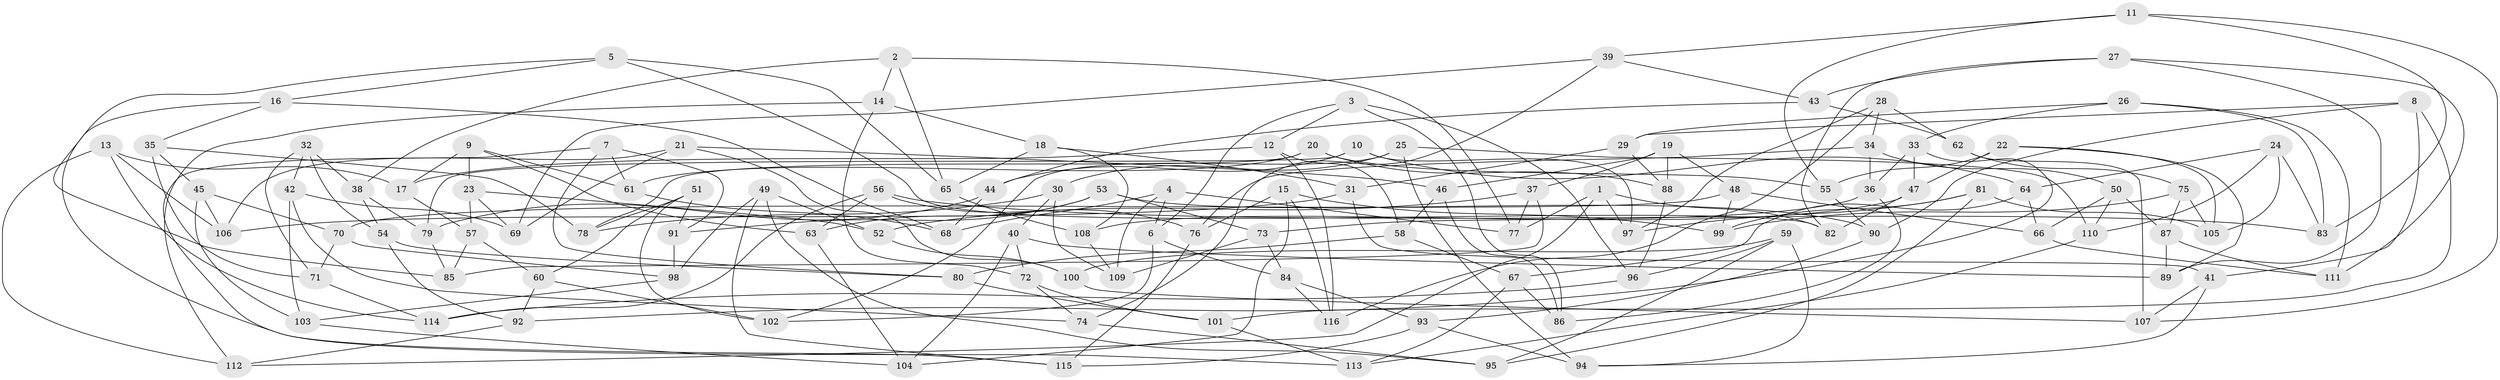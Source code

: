 // coarse degree distribution, {6: 0.5217391304347826, 4: 0.30434782608695654, 5: 0.15942028985507245, 3: 0.014492753623188406}
// Generated by graph-tools (version 1.1) at 2025/24/03/03/25 07:24:26]
// undirected, 116 vertices, 232 edges
graph export_dot {
graph [start="1"]
  node [color=gray90,style=filled];
  1;
  2;
  3;
  4;
  5;
  6;
  7;
  8;
  9;
  10;
  11;
  12;
  13;
  14;
  15;
  16;
  17;
  18;
  19;
  20;
  21;
  22;
  23;
  24;
  25;
  26;
  27;
  28;
  29;
  30;
  31;
  32;
  33;
  34;
  35;
  36;
  37;
  38;
  39;
  40;
  41;
  42;
  43;
  44;
  45;
  46;
  47;
  48;
  49;
  50;
  51;
  52;
  53;
  54;
  55;
  56;
  57;
  58;
  59;
  60;
  61;
  62;
  63;
  64;
  65;
  66;
  67;
  68;
  69;
  70;
  71;
  72;
  73;
  74;
  75;
  76;
  77;
  78;
  79;
  80;
  81;
  82;
  83;
  84;
  85;
  86;
  87;
  88;
  89;
  90;
  91;
  92;
  93;
  94;
  95;
  96;
  97;
  98;
  99;
  100;
  101;
  102;
  103;
  104;
  105;
  106;
  107;
  108;
  109;
  110;
  111;
  112;
  113;
  114;
  115;
  116;
  1 -- 82;
  1 -- 112;
  1 -- 97;
  1 -- 77;
  2 -- 77;
  2 -- 14;
  2 -- 38;
  2 -- 65;
  3 -- 12;
  3 -- 6;
  3 -- 96;
  3 -- 86;
  4 -- 6;
  4 -- 77;
  4 -- 109;
  4 -- 68;
  5 -- 85;
  5 -- 16;
  5 -- 65;
  5 -- 82;
  6 -- 102;
  6 -- 84;
  7 -- 61;
  7 -- 115;
  7 -- 91;
  7 -- 80;
  8 -- 90;
  8 -- 29;
  8 -- 101;
  8 -- 41;
  9 -- 17;
  9 -- 23;
  9 -- 63;
  9 -- 61;
  10 -- 64;
  10 -- 97;
  10 -- 44;
  10 -- 79;
  11 -- 107;
  11 -- 55;
  11 -- 83;
  11 -- 39;
  12 -- 116;
  12 -- 58;
  12 -- 17;
  13 -- 114;
  13 -- 106;
  13 -- 17;
  13 -- 112;
  14 -- 18;
  14 -- 112;
  14 -- 72;
  15 -- 104;
  15 -- 99;
  15 -- 76;
  15 -- 116;
  16 -- 35;
  16 -- 68;
  16 -- 113;
  17 -- 57;
  18 -- 65;
  18 -- 31;
  18 -- 108;
  19 -- 48;
  19 -- 88;
  19 -- 46;
  19 -- 37;
  20 -- 61;
  20 -- 88;
  20 -- 55;
  20 -- 78;
  21 -- 46;
  21 -- 69;
  21 -- 106;
  21 -- 100;
  22 -- 105;
  22 -- 47;
  22 -- 89;
  22 -- 55;
  23 -- 52;
  23 -- 57;
  23 -- 69;
  24 -- 110;
  24 -- 64;
  24 -- 105;
  24 -- 83;
  25 -- 102;
  25 -- 110;
  25 -- 30;
  25 -- 94;
  26 -- 33;
  26 -- 29;
  26 -- 111;
  26 -- 83;
  27 -- 43;
  27 -- 82;
  27 -- 89;
  27 -- 111;
  28 -- 62;
  28 -- 34;
  28 -- 97;
  28 -- 116;
  29 -- 88;
  29 -- 31;
  30 -- 40;
  30 -- 109;
  30 -- 78;
  31 -- 41;
  31 -- 106;
  32 -- 42;
  32 -- 71;
  32 -- 54;
  32 -- 38;
  33 -- 92;
  33 -- 47;
  33 -- 36;
  34 -- 76;
  34 -- 50;
  34 -- 36;
  35 -- 71;
  35 -- 45;
  35 -- 78;
  36 -- 73;
  36 -- 86;
  37 -- 77;
  37 -- 85;
  37 -- 52;
  38 -- 79;
  38 -- 54;
  39 -- 69;
  39 -- 74;
  39 -- 43;
  40 -- 72;
  40 -- 104;
  40 -- 89;
  41 -- 107;
  41 -- 94;
  42 -- 103;
  42 -- 69;
  42 -- 74;
  43 -- 62;
  43 -- 44;
  44 -- 79;
  44 -- 68;
  45 -- 70;
  45 -- 106;
  45 -- 103;
  46 -- 58;
  46 -- 86;
  47 -- 108;
  47 -- 82;
  48 -- 70;
  48 -- 99;
  48 -- 66;
  49 -- 95;
  49 -- 98;
  49 -- 115;
  49 -- 52;
  50 -- 66;
  50 -- 110;
  50 -- 87;
  51 -- 102;
  51 -- 60;
  51 -- 91;
  51 -- 78;
  52 -- 100;
  53 -- 63;
  53 -- 90;
  53 -- 73;
  53 -- 91;
  54 -- 92;
  54 -- 80;
  55 -- 90;
  56 -- 63;
  56 -- 114;
  56 -- 76;
  56 -- 83;
  57 -- 60;
  57 -- 85;
  58 -- 80;
  58 -- 67;
  59 -- 96;
  59 -- 95;
  59 -- 94;
  59 -- 100;
  60 -- 92;
  60 -- 102;
  61 -- 68;
  62 -- 75;
  62 -- 107;
  63 -- 104;
  64 -- 67;
  64 -- 66;
  65 -- 108;
  66 -- 111;
  67 -- 113;
  67 -- 86;
  70 -- 71;
  70 -- 98;
  71 -- 114;
  72 -- 74;
  72 -- 101;
  73 -- 109;
  73 -- 84;
  74 -- 95;
  75 -- 99;
  75 -- 105;
  75 -- 87;
  76 -- 115;
  79 -- 85;
  80 -- 101;
  81 -- 105;
  81 -- 95;
  81 -- 99;
  81 -- 97;
  84 -- 93;
  84 -- 116;
  87 -- 111;
  87 -- 89;
  88 -- 96;
  90 -- 93;
  91 -- 98;
  92 -- 112;
  93 -- 115;
  93 -- 94;
  96 -- 114;
  98 -- 103;
  100 -- 107;
  101 -- 113;
  103 -- 104;
  108 -- 109;
  110 -- 113;
}
